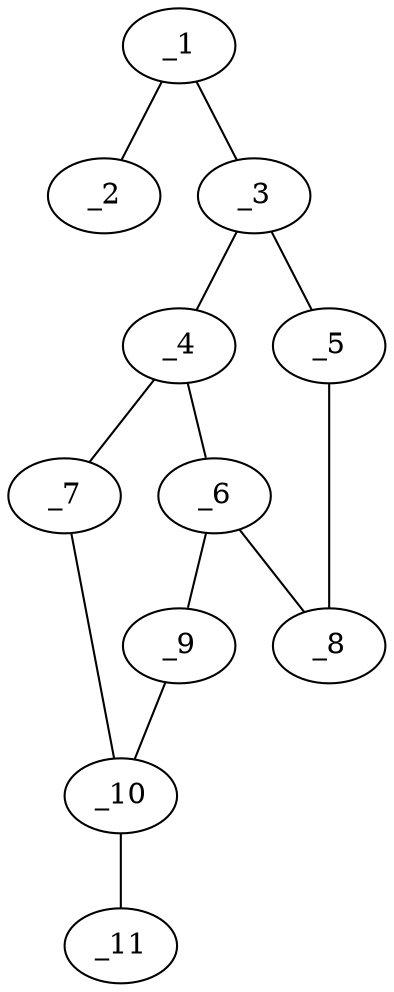 graph molid40021 {
	_1	 [charge=0,
		chem=5,
		symbol="S  ",
		x="5.7989",
		y="1.1806"];
	_2	 [charge=0,
		chem=1,
		symbol="C  ",
		x="6.7771",
		y="1.3885"];
	_1 -- _2	 [valence=1];
	_3	 [charge=0,
		chem=1,
		symbol="C  ",
		x="5.4899",
		y="0.2295"];
	_1 -- _3	 [valence=1];
	_4	 [charge=0,
		chem=4,
		symbol="N  ",
		x="4.5388",
		y="-0.0795"];
	_3 -- _4	 [valence=1];
	_5	 [charge=0,
		chem=4,
		symbol="N  ",
		x="6.0777",
		y="-0.5795"];
	_3 -- _5	 [valence=2];
	_6	 [charge=0,
		chem=1,
		symbol="C  ",
		x="4.5388",
		y="-1.0795"];
	_4 -- _6	 [valence=1];
	_7	 [charge=0,
		chem=4,
		symbol="N  ",
		x="3.5878",
		y="0.2295"];
	_4 -- _7	 [valence=1];
	_8	 [charge=0,
		chem=4,
		symbol="N  ",
		x="5.4899",
		y="-1.3885"];
	_5 -- _8	 [valence=1];
	_6 -- _8	 [valence=2];
	_9	 [charge=0,
		chem=5,
		symbol="S  ",
		x="3.5878",
		y="-1.3885"];
	_6 -- _9	 [valence=1];
	_10	 [charge=0,
		chem=1,
		symbol="C  ",
		x=3,
		y="-0.5795"];
	_7 -- _10	 [valence=1];
	_9 -- _10	 [valence=1];
	_11	 [charge=0,
		chem=5,
		symbol="S  ",
		x=2,
		y="-0.5795"];
	_10 -- _11	 [valence=2];
}

